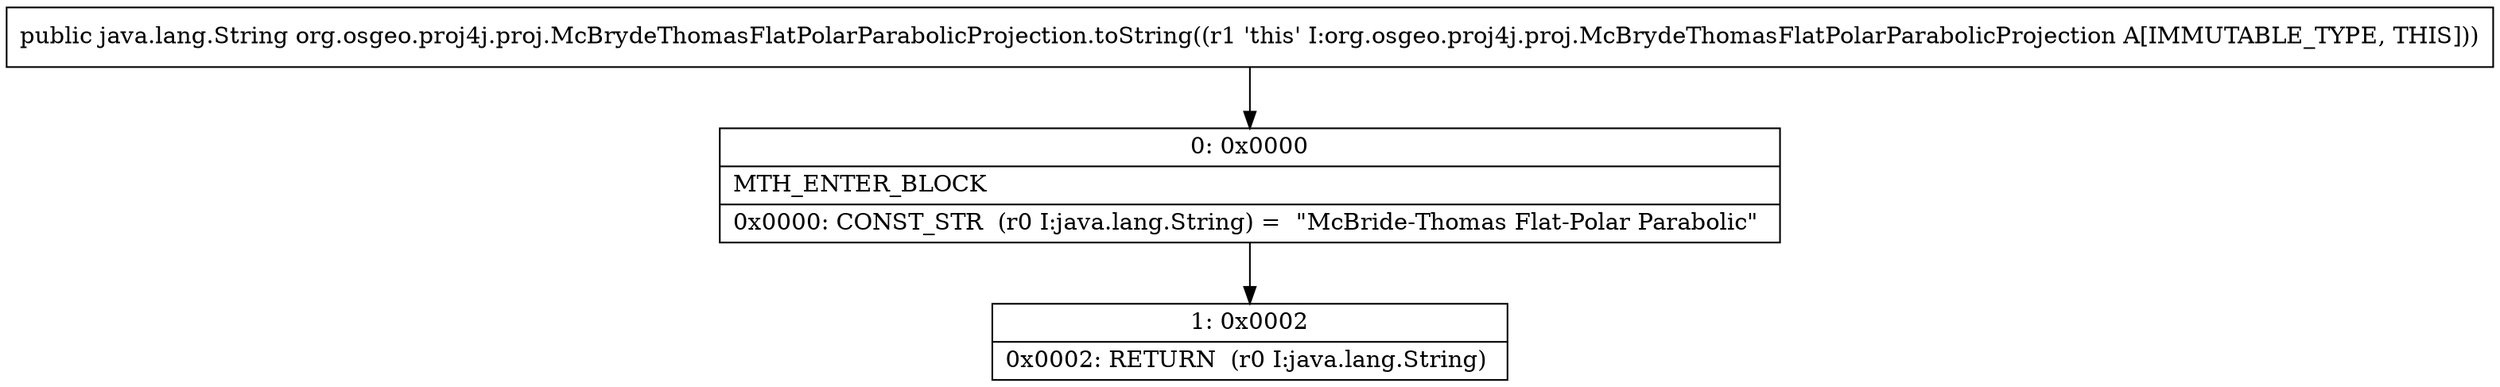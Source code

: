 digraph "CFG fororg.osgeo.proj4j.proj.McBrydeThomasFlatPolarParabolicProjection.toString()Ljava\/lang\/String;" {
Node_0 [shape=record,label="{0\:\ 0x0000|MTH_ENTER_BLOCK\l|0x0000: CONST_STR  (r0 I:java.lang.String) =  \"McBride\-Thomas Flat\-Polar Parabolic\" \l}"];
Node_1 [shape=record,label="{1\:\ 0x0002|0x0002: RETURN  (r0 I:java.lang.String) \l}"];
MethodNode[shape=record,label="{public java.lang.String org.osgeo.proj4j.proj.McBrydeThomasFlatPolarParabolicProjection.toString((r1 'this' I:org.osgeo.proj4j.proj.McBrydeThomasFlatPolarParabolicProjection A[IMMUTABLE_TYPE, THIS])) }"];
MethodNode -> Node_0;
Node_0 -> Node_1;
}

